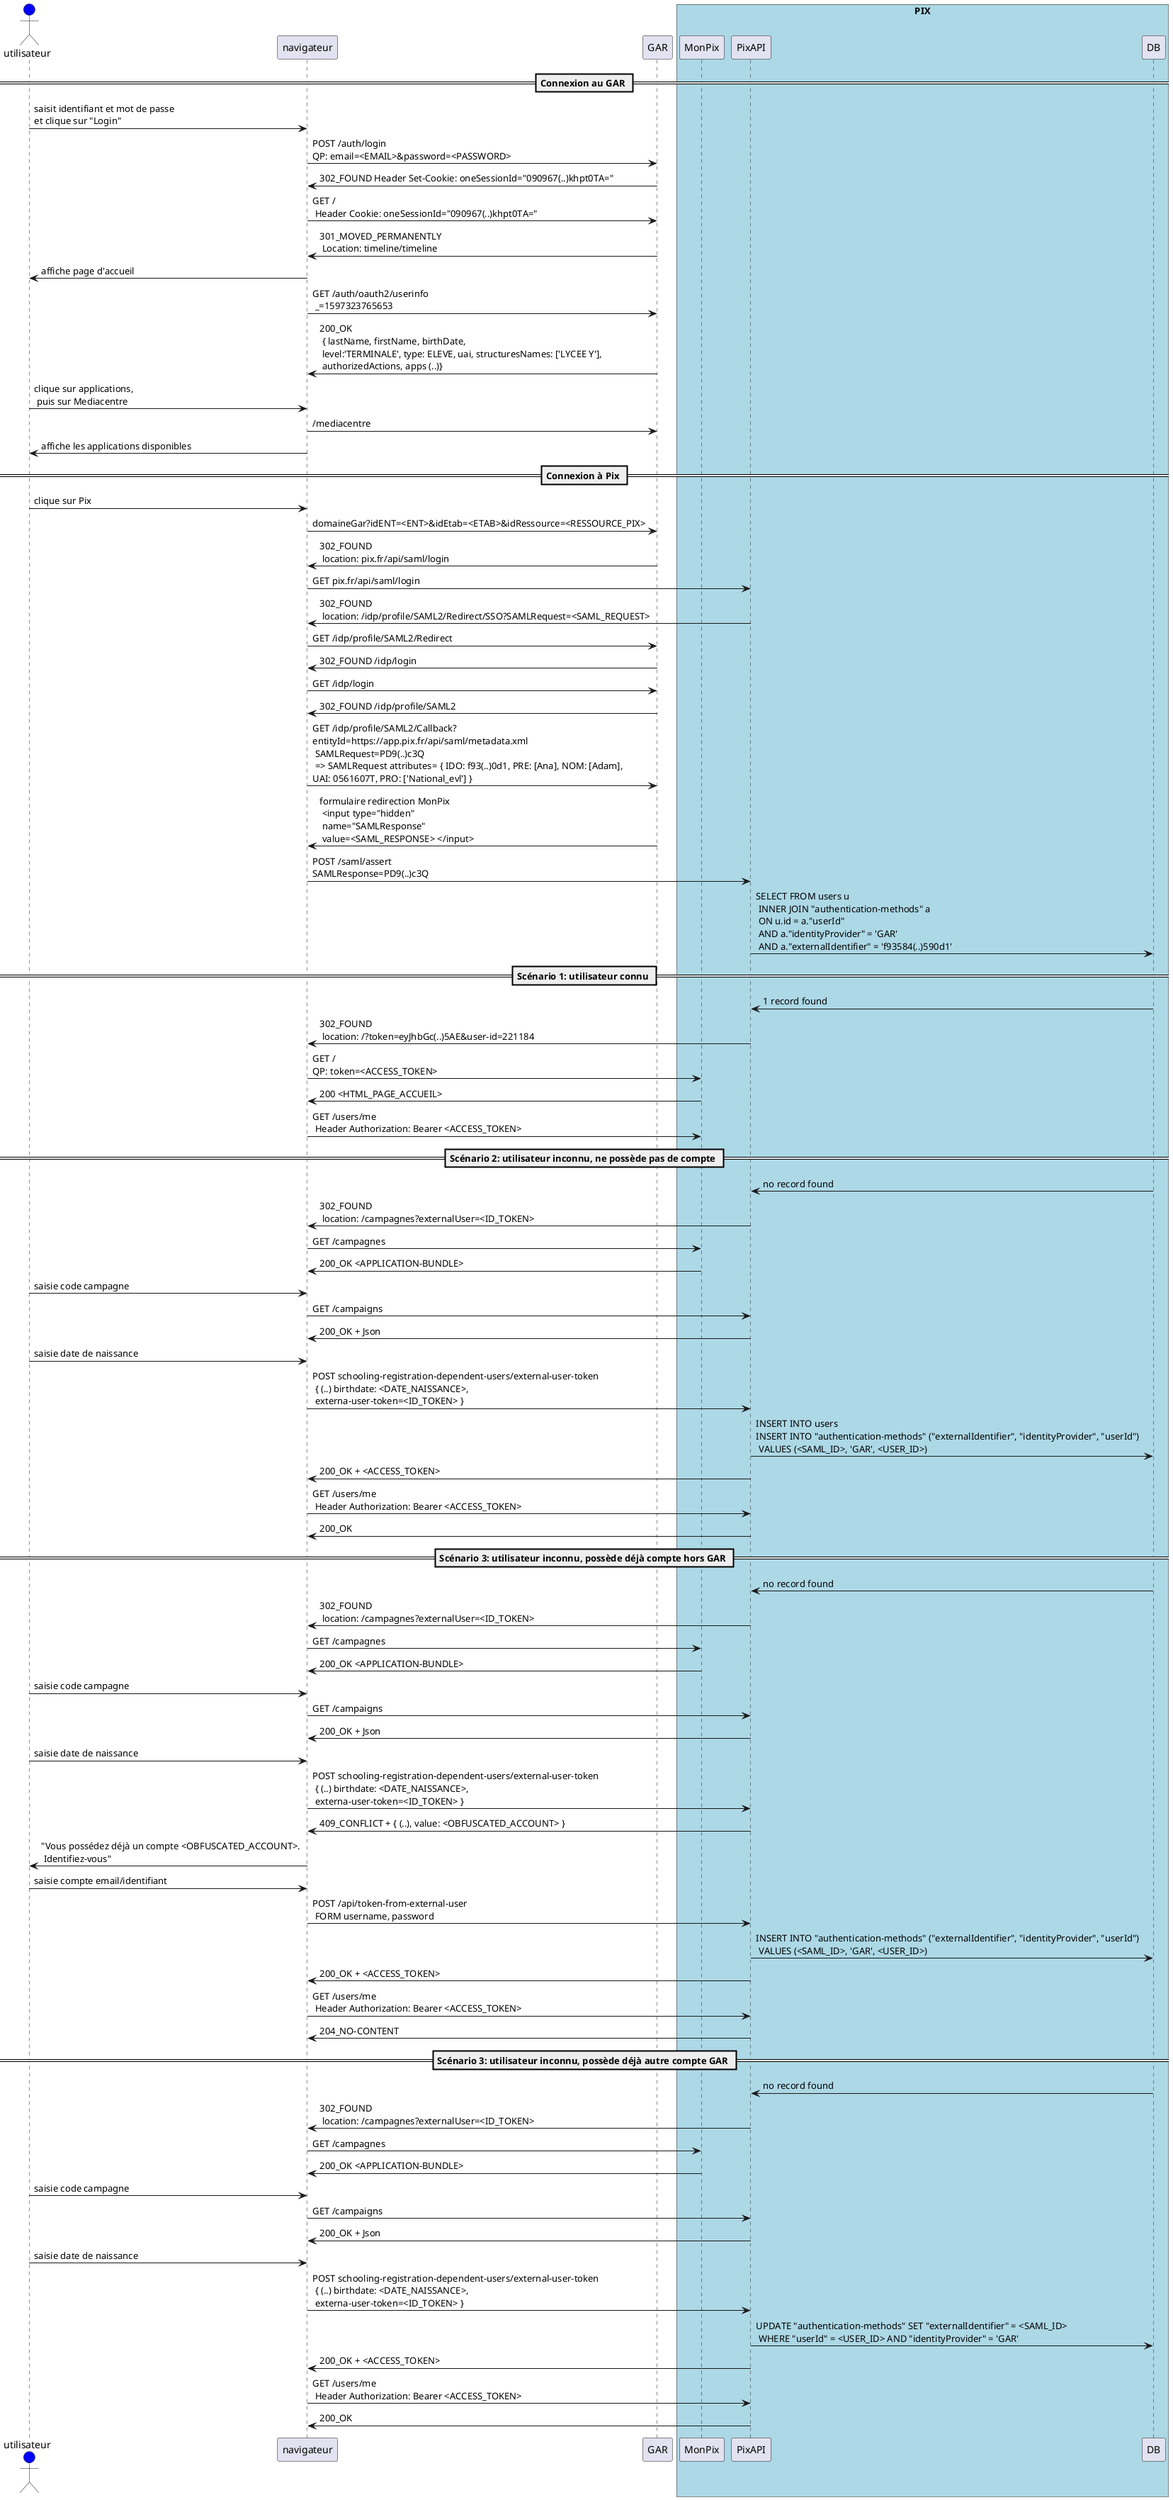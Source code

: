 @startuml
actor utilisateur #blue
participant navigateur
participant GAR

box "PIX" #LightBlue
participant MonPix
participant PixAPI
participant DB
end box

== Connexion au GAR ==
utilisateur -> navigateur: saisit identifiant et mot de passe \net clique sur "Login"
navigateur -> GAR : POST /auth/login \nQP: email=<EMAIL>&password=<PASSWORD>
GAR -> navigateur: 302_FOUND Header Set-Cookie: oneSessionId="090967(..)khpt0TA="
navigateur -> GAR : GET / \n Header Cookie: oneSessionId="090967(..)khpt0TA="
GAR -> navigateur: 301_MOVED_PERMANENTLY \n Location: timeline/timeline
navigateur -> utilisateur: affiche page d'accueil
navigateur -> GAR: GET /auth/oauth2/userinfo \n _=1597323765653
GAR -> navigateur: 200_OK \n { lastName, firstName, birthDate, \n level:'TERMINALE', type: ELEVE, uai, structuresNames: ['LYCEE Y'], \n authorizedActions, apps (..)}
utilisateur -> navigateur :  clique sur applications, \n puis sur Mediacentre
navigateur  -> GAR : /mediacentre
navigateur -> utilisateur : affiche les applications disponibles

== Connexion à Pix ==
utilisateur -> navigateur : clique sur Pix
navigateur -> GAR : domaineGar?idENT=<ENT>&idEtab=<ETAB>&idRessource=<RESSOURCE_PIX>
GAR -> navigateur: 302_FOUND \n location: pix.fr/api/saml/login
navigateur -> PixAPI : GET pix.fr/api/saml/login
PixAPI -> navigateur: 302_FOUND \n location: /idp/profile/SAML2/Redirect/SSO?SAMLRequest=<SAML_REQUEST>
navigateur -> GAR : GET /idp/profile/SAML2/Redirect
GAR -> navigateur : 302_FOUND /idp/login
navigateur -> GAR : GET /idp/login
GAR -> navigateur : 302_FOUND /idp/profile/SAML2
navigateur -> GAR : GET /idp/profile/SAML2/Callback?\nentityId=https://app.pix.fr/api/saml/metadata.xml\n SAMLRequest=PD9(..)c3Q\n => SAMLRequest attributes= { IDO: f93(..)0d1, PRE: [Ana], NOM: [Adam], \nUAI: 0561607T, PRO: ['National_evl'] }
GAR -> navigateur: formulaire redirection MonPix \n <input type="hidden" \n name="SAMLResponse" \n value=<SAML_RESPONSE> </input>
navigateur -> PixAPI : POST /saml/assert \nSAMLResponse=PD9(..)c3Q
PixAPI -> DB: SELECT FROM users u \n INNER JOIN "authentication-methods" a \n ON u.id = a."userId" \n AND a."identityProvider" = 'GAR' \n AND a."externalIdentifier" = 'f93584(..)590d1'
== Scénario 1: utilisateur connu ==
DB -> PixAPI : 1 record found
PixAPI -> navigateur: 302_FOUND \n location: /?token=eyJhbGc(..)5AE&user-id=221184
navigateur -> MonPix : GET / \nQP: token=<ACCESS_TOKEN>
MonPix -> navigateur : 200 <HTML_PAGE_ACCUEIL>
navigateur -> MonPix : GET /users/me \n Header Authorization: Bearer <ACCESS_TOKEN>

== Scénario 2: utilisateur inconnu, ne possède pas de compte ==
DB -> PixAPI : no record found
PixAPI -> navigateur: 302_FOUND \n location: /campagnes?externalUser=<ID_TOKEN>
navigateur -> MonPix : GET /campagnes
MonPix -> navigateur : 200_OK <APPLICATION-BUNDLE>
utilisateur -> navigateur : saisie code campagne
navigateur -> PixAPI : GET /campaigns
PixAPI -> navigateur: 200_OK + Json
utilisateur -> navigateur : saisie date de naissance
navigateur -> PixAPI : POST schooling-registration-dependent-users/external-user-token \n { (..) birthdate: <DATE_NAISSANCE>, \n externa-user-token=<ID_TOKEN> }
PixAPI -> DB: INSERT INTO users \nINSERT INTO "authentication-methods" ("externalIdentifier", "identityProvider", "userId") \n VALUES (<SAML_ID>, 'GAR', <USER_ID>)
PixAPI -> navigateur: 200_OK + <ACCESS_TOKEN>
navigateur -> PixAPI : GET /users/me \n Header Authorization: Bearer <ACCESS_TOKEN>
PixAPI -> navigateur: 200_OK

== Scénario 3: utilisateur inconnu, possède déjà compte hors GAR ==
DB -> PixAPI : no record found
PixAPI -> navigateur: 302_FOUND \n location: /campagnes?externalUser=<ID_TOKEN>
navigateur -> MonPix : GET /campagnes
MonPix -> navigateur : 200_OK <APPLICATION-BUNDLE>
utilisateur -> navigateur : saisie code campagne
navigateur -> PixAPI : GET /campaigns
PixAPI -> navigateur: 200_OK + Json
utilisateur -> navigateur : saisie date de naissance
navigateur -> PixAPI : POST schooling-registration-dependent-users/external-user-token \n { (..) birthdate: <DATE_NAISSANCE>, \n externa-user-token=<ID_TOKEN> }
PixAPI -> navigateur: 409_CONFLICT + { (..), value: <OBFUSCATED_ACCOUNT> }
navigateur -> utilisateur : "Vous possédez déjà un compte <OBFUSCATED_ACCOUNT>. \n Identifiez-vous"
utilisateur -> navigateur : saisie compte email/identifiant
navigateur -> PixAPI : POST /api/token-from-external-user \n FORM username, password
PixAPI -> DB: INSERT INTO "authentication-methods" ("externalIdentifier", "identityProvider", "userId") \n VALUES (<SAML_ID>, 'GAR', <USER_ID>)
PixAPI -> navigateur: 200_OK + <ACCESS_TOKEN>
navigateur -> PixAPI : GET /users/me \n Header Authorization: Bearer <ACCESS_TOKEN>
PixAPI -> navigateur: 204_NO-CONTENT

== Scénario 3: utilisateur inconnu, possède déjà autre compte GAR ==
DB -> PixAPI : no record found
PixAPI -> navigateur: 302_FOUND \n location: /campagnes?externalUser=<ID_TOKEN>
navigateur -> MonPix : GET /campagnes
MonPix -> navigateur : 200_OK <APPLICATION-BUNDLE>
utilisateur -> navigateur : saisie code campagne
navigateur -> PixAPI : GET /campaigns
PixAPI -> navigateur: 200_OK + Json
utilisateur -> navigateur : saisie date de naissance
navigateur -> PixAPI : POST schooling-registration-dependent-users/external-user-token \n { (..) birthdate: <DATE_NAISSANCE>, \n externa-user-token=<ID_TOKEN> }
PixAPI -> DB: UPDATE "authentication-methods" SET "externalIdentifier" = <SAML_ID> \n WHERE "userId" = <USER_ID> AND "identityProvider" = 'GAR'
PixAPI -> navigateur: 200_OK + <ACCESS_TOKEN>
navigateur -> PixAPI : GET /users/me \n Header Authorization: Bearer <ACCESS_TOKEN>
PixAPI -> navigateur: 200_OK


@enduml
